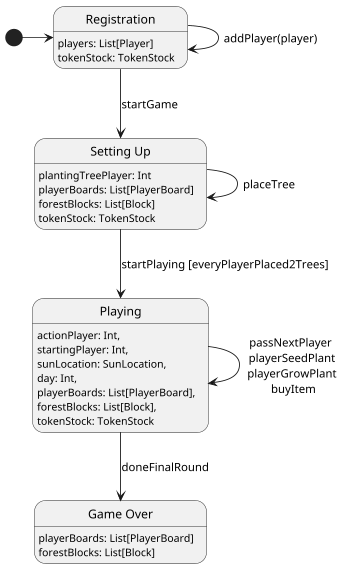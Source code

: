 @startuml
scale 350 width

state registration : players: List[Player]
state registration : tokenStock: TokenStock

state settingUp : plantingTreePlayer: Int
state settingUp : playerBoards: List[PlayerBoard]
state settingUp : forestBlocks: List[Block]
state settingUp : tokenStock: TokenStock

state playing : actionPlayer: Int,
state playing : startingPlayer: Int,
state playing : sunLocation: SunLocation,
state playing : day: Int,
state playing : playerBoards: List[PlayerBoard],
state playing : forestBlocks: List[Block],
state playing : tokenStock: TokenStock

state gameOver : playerBoards: List[PlayerBoard]
state gameOver : forestBlocks: List[Block]

state registration as "Registration"
state settingUp as "Setting Up"
state playing as "Playing"
state gameOver as "Game Over"

[*] -> registration

registration -> registration: addPlayer(player)
registration --> settingUp: startGame

settingUp -> settingUp: placeTree
settingUp --> playing: startPlaying [everyPlayerPlaced2Trees]

playing -> playing: passNextPlayer \n playerSeedPlant \n playerGrowPlant \n buyItem

playing --> gameOver: doneFinalRound


@enduml